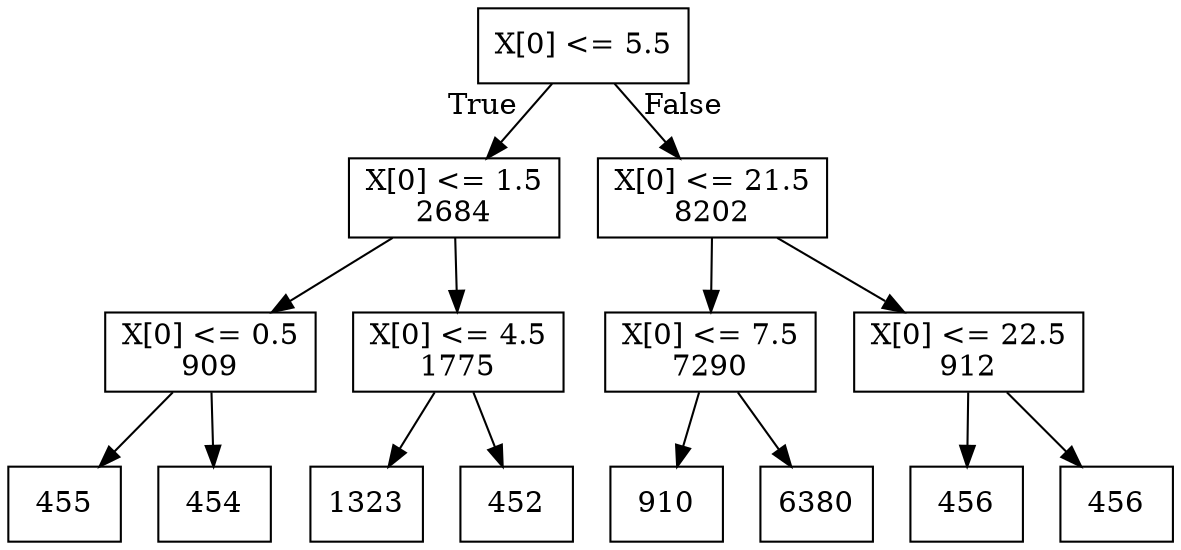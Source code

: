digraph Tree {
node [shape=box];
0 [label="X[0] <= 5.5"];
1 [label="X[0] <= 1.5\n2684"];
0 -> 1  [headlabel="True", labelangle=45, labeldistance="2.5"];
2 [label="X[0] <= 0.5\n909"];
1 -> 2;
3 [label="455"];
2 -> 3;
4 [label="454"];
2 -> 4;
5 [label="X[0] <= 4.5\n1775"];
1 -> 5;
6 [label="1323"];
5 -> 6;
7 [label="452"];
5 -> 7;
8 [label="X[0] <= 21.5\n8202"];
0 -> 8  [headlabel="False", labelangle="-45", labeldistance="2.5"];
9 [label="X[0] <= 7.5\n7290"];
8 -> 9;
10 [label="910"];
9 -> 10;
11 [label="6380"];
9 -> 11;
12 [label="X[0] <= 22.5\n912"];
8 -> 12;
13 [label="456"];
12 -> 13;
14 [label="456"];
12 -> 14;
}
